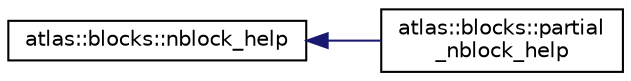 digraph "Graphical Class Hierarchy"
{
  edge [fontname="Helvetica",fontsize="10",labelfontname="Helvetica",labelfontsize="10"];
  node [fontname="Helvetica",fontsize="10",shape=record];
  rankdir="LR";
  Node1 [label="atlas::blocks::nblock_help",height=0.2,width=0.4,color="black", fillcolor="white", style="filled",URL="$classatlas_1_1blocks_1_1nblock__help.html"];
  Node1 -> Node2 [dir="back",color="midnightblue",fontsize="10",style="solid",fontname="Helvetica"];
  Node2 [label="atlas::blocks::partial\l_nblock_help",height=0.2,width=0.4,color="black", fillcolor="white", style="filled",URL="$structatlas_1_1blocks_1_1partial__nblock__help.html"];
}
